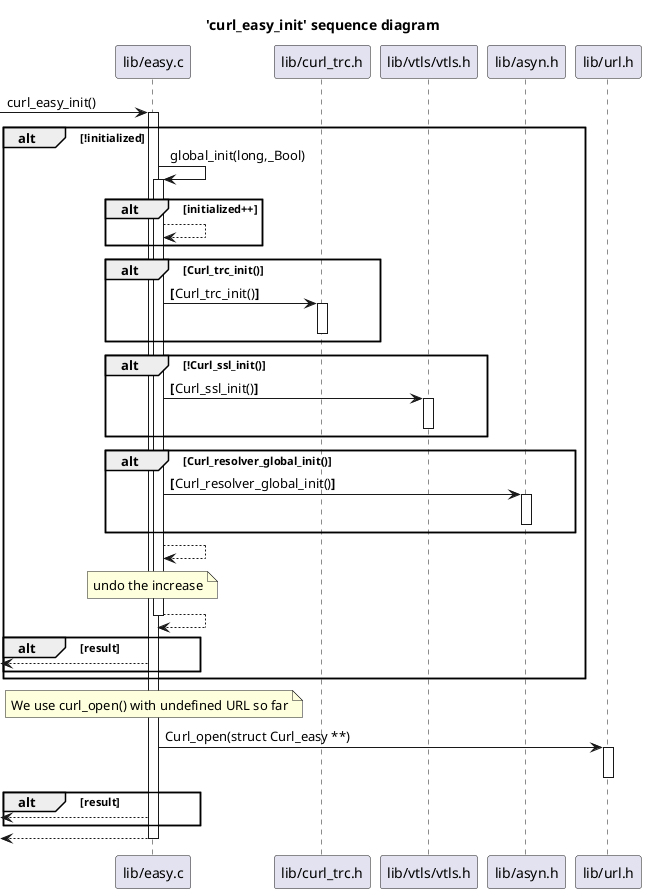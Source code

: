 @startuml
title 'curl_easy_init' sequence diagram
participant "lib/easy.c" as C_0013686580212228222516
[-> C_0013686580212228222516 : curl_easy_init()
activate C_0013686580212228222516
alt !initialized
C_0013686580212228222516 -> C_0013686580212228222516 [[https://github.com/curl/curl/blob/34cf9d54a46598c44938aa7598820484d7af7133/lib/easy.c#L360{}]] : global_init(long,_Bool)
activate C_0013686580212228222516
alt initialized++
C_0013686580212228222516 --> C_0013686580212228222516
end
alt Curl_trc_init()
participant "lib/curl_trc.h" as C_0000898269797836910488
C_0013686580212228222516 -> C_0000898269797836910488 [[https://github.com/curl/curl/blob/34cf9d54a46598c44938aa7598820484d7af7133/lib/easy.c#L163{}]] : **[**Curl_trc_init()**]**
activate C_0000898269797836910488
deactivate C_0000898269797836910488
end
alt !Curl_ssl_init()
participant "lib/vtls/vtls.h" as C_0016379285197593915683
C_0013686580212228222516 -> C_0016379285197593915683 [[https://github.com/curl/curl/blob/34cf9d54a46598c44938aa7598820484d7af7133/lib/easy.c#L168{}]] : **[**Curl_ssl_init()**]**
activate C_0016379285197593915683
deactivate C_0016379285197593915683
end
alt Curl_resolver_global_init()
participant "lib/asyn.h" as C_0005849726571181810329
C_0013686580212228222516 -> C_0005849726571181810329 [[https://github.com/curl/curl/blob/34cf9d54a46598c44938aa7598820484d7af7133/lib/easy.c#L188{}]] : **[**Curl_resolver_global_init()**]**
activate C_0005849726571181810329
deactivate C_0005849726571181810329
end
C_0013686580212228222516 --> C_0013686580212228222516
note over C_0013686580212228222516
undo the increase
end note
C_0013686580212228222516 --> C_0013686580212228222516
deactivate C_0013686580212228222516
alt result
[<-- C_0013686580212228222516
end
end
participant "lib/url.h" as C_0005088518788478813699
note over C_0013686580212228222516
We use curl_open() with undefined URL so far
end note
C_0013686580212228222516 -> C_0005088518788478813699 [[https://github.com/curl/curl/blob/34cf9d54a46598c44938aa7598820484d7af7133/lib/easy.c#L371{}]] : Curl_open(struct Curl_easy **)
activate C_0005088518788478813699
deactivate C_0005088518788478813699
alt result
[<-- C_0013686580212228222516
end
[<-- C_0013686580212228222516
deactivate C_0013686580212228222516

'Generated with clang-uml, version 0.6.1
'LLVM version Ubuntu clang version 19.1.1 (1ubuntu1)
@enduml
